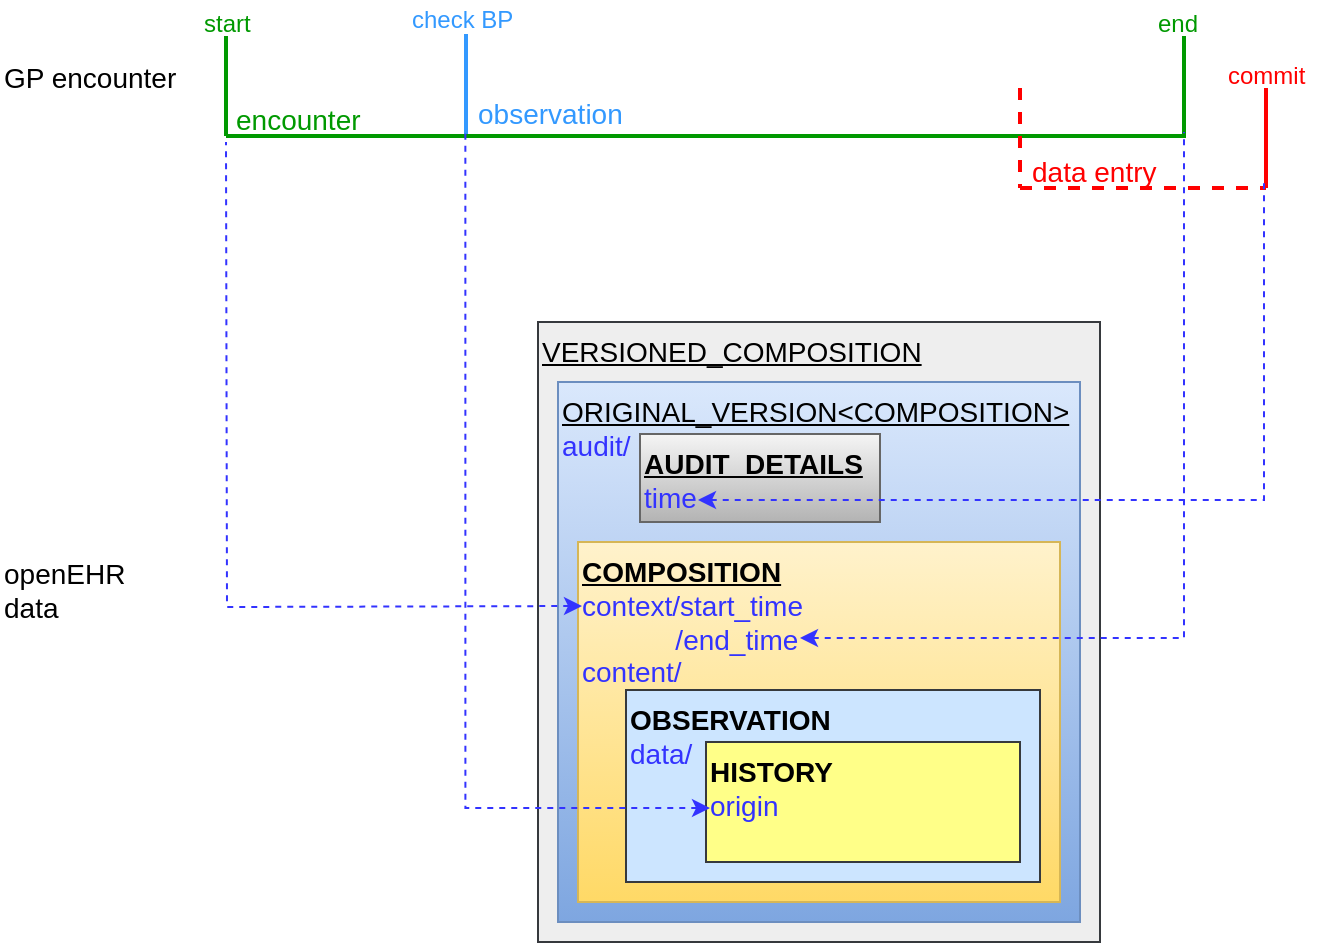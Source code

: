 <mxfile version="12.1.3" type="device" pages="1"><diagram id="17q0zIeaWyp3a5sSstnz" name="Page-1"><mxGraphModel dx="1030" dy="705" grid="1" gridSize="10" guides="1" tooltips="1" connect="1" arrows="1" fold="1" page="1" pageScale="1" pageWidth="1169" pageHeight="827" math="0" shadow="0"><root><mxCell id="0"/><mxCell id="1" parent="0"/><mxCell id="CNwp2tgJj030laKXjyMa-1" value="&lt;u&gt;&lt;span&gt;VERSIONED_COMPOSITION&lt;/span&gt;&lt;/u&gt;&lt;br&gt;" style="rounded=0;whiteSpace=wrap;html=1;fontSize=14;verticalAlign=top;align=left;fillColor=#eeeeee;strokeColor=#36393d;fontStyle=0" parent="1" vertex="1"><mxGeometry x="319" y="250" width="281" height="310" as="geometry"/></mxCell><mxCell id="CNwp2tgJj030laKXjyMa-13" value="" style="endArrow=none;html=1;strokeColor=#009900;strokeWidth=2;" parent="1" edge="1"><mxGeometry width="50" height="50" relative="1" as="geometry"><mxPoint x="163" y="157" as="sourcePoint"/><mxPoint x="643" y="157" as="targetPoint"/></mxGeometry></mxCell><mxCell id="CNwp2tgJj030laKXjyMa-14" value="" style="endArrow=none;html=1;strokeColor=#009900;strokeWidth=2;" parent="1" edge="1"><mxGeometry width="50" height="50" relative="1" as="geometry"><mxPoint x="163" y="107" as="sourcePoint"/><mxPoint x="163" y="157" as="targetPoint"/></mxGeometry></mxCell><mxCell id="CNwp2tgJj030laKXjyMa-15" value="" style="endArrow=none;html=1;strokeColor=#009900;strokeWidth=2;" parent="1" edge="1"><mxGeometry width="50" height="50" relative="1" as="geometry"><mxPoint x="642" y="107" as="sourcePoint"/><mxPoint x="642" y="157" as="targetPoint"/></mxGeometry></mxCell><mxCell id="CNwp2tgJj030laKXjyMa-17" value="" style="endArrow=none;html=1;strokeColor=#3399FF;strokeWidth=2;" parent="1" edge="1"><mxGeometry width="50" height="50" relative="1" as="geometry"><mxPoint x="283" y="106" as="sourcePoint"/><mxPoint x="283" y="156" as="targetPoint"/></mxGeometry></mxCell><mxCell id="CNwp2tgJj030laKXjyMa-19" value="encounter" style="text;html=1;resizable=0;points=[];autosize=1;align=left;verticalAlign=top;spacingTop=-4;fontColor=#009900;fontSize=14;" parent="1" vertex="1"><mxGeometry x="166" y="138" width="70" height="20" as="geometry"/></mxCell><mxCell id="CNwp2tgJj030laKXjyMa-20" value="observation" style="text;html=1;resizable=0;points=[];autosize=1;align=left;verticalAlign=top;spacingTop=-4;fontColor=#3399FF;fontSize=14;" parent="1" vertex="1"><mxGeometry x="287" y="135" width="80" height="20" as="geometry"/></mxCell><mxCell id="CNwp2tgJj030laKXjyMa-21" value="start" style="text;html=1;resizable=0;points=[];autosize=1;align=left;verticalAlign=top;spacingTop=-4;fontColor=#009900;" parent="1" vertex="1"><mxGeometry x="150" y="91" width="40" height="20" as="geometry"/></mxCell><mxCell id="CNwp2tgJj030laKXjyMa-22" value="end" style="text;html=1;resizable=0;points=[];autosize=1;align=left;verticalAlign=top;spacingTop=-4;fontColor=#009900;" parent="1" vertex="1"><mxGeometry x="627" y="91" width="40" height="20" as="geometry"/></mxCell><mxCell id="CNwp2tgJj030laKXjyMa-23" value="check BP" style="text;html=1;resizable=0;points=[];autosize=1;align=left;verticalAlign=top;spacingTop=-4;fontColor=#3399FF;" parent="1" vertex="1"><mxGeometry x="254" y="89" width="70" height="20" as="geometry"/></mxCell><mxCell id="CNwp2tgJj030laKXjyMa-27" value="" style="endArrow=none;html=1;strokeColor=#FF0000;strokeWidth=2;dashed=1;" parent="1" edge="1"><mxGeometry width="50" height="50" relative="1" as="geometry"><mxPoint x="560" y="183" as="sourcePoint"/><mxPoint x="683" y="183" as="targetPoint"/></mxGeometry></mxCell><mxCell id="CNwp2tgJj030laKXjyMa-28" value="" style="endArrow=none;html=1;strokeColor=#FF0000;strokeWidth=2;dashed=1;" parent="1" edge="1"><mxGeometry width="50" height="50" relative="1" as="geometry"><mxPoint x="560" y="133" as="sourcePoint"/><mxPoint x="560" y="183" as="targetPoint"/></mxGeometry></mxCell><mxCell id="CNwp2tgJj030laKXjyMa-29" value="" style="endArrow=none;html=1;strokeColor=#FF0000;strokeWidth=2;" parent="1" edge="1"><mxGeometry width="50" height="50" relative="1" as="geometry"><mxPoint x="683" y="133" as="sourcePoint"/><mxPoint x="683" y="183" as="targetPoint"/><Array as="points"><mxPoint x="683" y="163"/></Array></mxGeometry></mxCell><mxCell id="CNwp2tgJj030laKXjyMa-30" value="data entry" style="text;html=1;resizable=0;points=[];autosize=1;align=left;verticalAlign=top;spacingTop=-4;fontColor=#FF0000;fontSize=14;dashed=1;" parent="1" vertex="1"><mxGeometry x="564" y="164" width="80" height="20" as="geometry"/></mxCell><mxCell id="CNwp2tgJj030laKXjyMa-31" value="commit" style="text;html=1;resizable=0;points=[];autosize=1;align=left;verticalAlign=top;spacingTop=-4;fontColor=#FF0000;" parent="1" vertex="1"><mxGeometry x="662" y="117" width="50" height="20" as="geometry"/></mxCell><mxCell id="CNwp2tgJj030laKXjyMa-10" value="&lt;u&gt;&lt;span&gt;ORIGINAL_VERSION&amp;lt;COMPOSITION&amp;gt;&lt;/span&gt;&lt;br&gt;&lt;/u&gt;&lt;font color=&quot;#3333ff&quot;&gt;audit/&lt;/font&gt;" style="rounded=0;whiteSpace=wrap;html=1;fontSize=14;verticalAlign=top;align=left;fillColor=#dae8fc;strokeColor=#6c8ebf;gradientColor=#7ea6e0;fontStyle=0" parent="1" vertex="1"><mxGeometry x="329" y="280" width="261" height="270" as="geometry"/></mxCell><mxCell id="CNwp2tgJj030laKXjyMa-11" value="&lt;u style=&quot;font-weight: bold&quot;&gt;COMPOSITION&lt;br&gt;&lt;/u&gt;&lt;font color=&quot;#3333ff&quot;&gt;context/start_time&lt;br&gt;&amp;nbsp; &amp;nbsp; &amp;nbsp; &amp;nbsp; &amp;nbsp; &amp;nbsp; /end_time&lt;br&gt;content/&amp;nbsp;&lt;br&gt;&lt;/font&gt;" style="rounded=0;whiteSpace=wrap;html=1;fontSize=14;verticalAlign=top;align=left;fillColor=#fff2cc;strokeColor=#d6b656;gradientColor=#ffd966;" parent="1" vertex="1"><mxGeometry x="339" y="360" width="241" height="180" as="geometry"/></mxCell><mxCell id="CNwp2tgJj030laKXjyMa-12" value="&lt;u&gt;AUDIT_DETAILS&lt;/u&gt;&lt;br&gt;&lt;span style=&quot;font-weight: normal&quot;&gt;&lt;font color=&quot;#3333ff&quot;&gt;time&lt;/font&gt;&lt;/span&gt;" style="rounded=0;whiteSpace=wrap;html=1;fontSize=14;verticalAlign=top;align=left;fillColor=#f5f5f5;strokeColor=#666666;gradientColor=#b3b3b3;fontStyle=1" parent="1" vertex="1"><mxGeometry x="370" y="306" width="120" height="44" as="geometry"/></mxCell><mxCell id="CNwp2tgJj030laKXjyMa-32" value="&lt;b&gt;OBSERVATION&lt;/b&gt;&lt;br&gt;&lt;font color=&quot;#3333ff&quot;&gt;data/&lt;br&gt;&lt;/font&gt;" style="rounded=0;whiteSpace=wrap;html=1;fontSize=14;verticalAlign=top;align=left;fillColor=#cce5ff;strokeColor=#36393d;" parent="1" vertex="1"><mxGeometry x="363" y="434" width="207" height="96" as="geometry"/></mxCell><mxCell id="CNwp2tgJj030laKXjyMa-33" value="&lt;b&gt;HISTORY&lt;/b&gt;&lt;br&gt;&lt;font color=&quot;#3333ff&quot;&gt;origin&lt;/font&gt;" style="rounded=0;whiteSpace=wrap;html=1;fontSize=14;verticalAlign=top;align=left;fillColor=#ffff88;strokeColor=#36393d;" parent="1" vertex="1"><mxGeometry x="403" y="460" width="157" height="60" as="geometry"/></mxCell><mxCell id="CNwp2tgJj030laKXjyMa-34" value="GP encounter" style="text;html=1;resizable=0;points=[];autosize=1;align=left;verticalAlign=top;spacingTop=-4;fontSize=14;fontColor=#000000;" parent="1" vertex="1"><mxGeometry x="50" y="117" width="100" height="20" as="geometry"/></mxCell><mxCell id="CNwp2tgJj030laKXjyMa-35" value="openEHR&lt;br&gt;data" style="text;html=1;resizable=0;points=[];autosize=1;align=left;verticalAlign=top;spacingTop=-4;fontSize=14;fontColor=#000000;" parent="1" vertex="1"><mxGeometry x="50" y="365" width="80" height="40" as="geometry"/></mxCell><mxCell id="CNwp2tgJj030laKXjyMa-36" style="edgeStyle=orthogonalEdgeStyle;rounded=0;orthogonalLoop=1;jettySize=auto;html=1;entryX=-0.029;entryY=1.125;entryDx=0;entryDy=0;entryPerimeter=0;strokeColor=#3333FF;strokeWidth=1;fontSize=14;fontColor=#000000;exitX=0.012;exitY=0.169;exitDx=0;exitDy=0;exitPerimeter=0;dashed=1;endArrow=none;endFill=0;startArrow=classic;startFill=1;" parent="1" edge="1"><mxGeometry relative="1" as="geometry"><mxPoint x="341" y="392" as="sourcePoint"/><mxPoint x="163" y="160" as="targetPoint"/></mxGeometry></mxCell><mxCell id="CNwp2tgJj030laKXjyMa-37" style="edgeStyle=orthogonalEdgeStyle;rounded=0;orthogonalLoop=1;jettySize=auto;html=1;strokeColor=#3333FF;strokeWidth=1;fontSize=14;fontColor=#000000;dashed=1;endArrow=none;endFill=0;startArrow=classic;startFill=1;" parent="1" edge="1"><mxGeometry relative="1" as="geometry"><mxPoint x="450" y="408" as="sourcePoint"/><mxPoint x="642" y="155" as="targetPoint"/><Array as="points"><mxPoint x="642" y="408"/></Array></mxGeometry></mxCell><mxCell id="CNwp2tgJj030laKXjyMa-38" style="edgeStyle=orthogonalEdgeStyle;rounded=0;orthogonalLoop=1;jettySize=auto;html=1;strokeColor=#3333FF;strokeWidth=1;fontSize=14;fontColor=#000000;dashed=1;endArrow=none;endFill=0;startArrow=classic;startFill=1;" parent="1" edge="1"><mxGeometry relative="1" as="geometry"><mxPoint x="399" y="339" as="sourcePoint"/><mxPoint x="682" y="180" as="targetPoint"/><Array as="points"><mxPoint x="682" y="339"/></Array></mxGeometry></mxCell><mxCell id="CNwp2tgJj030laKXjyMa-39" style="edgeStyle=orthogonalEdgeStyle;rounded=0;orthogonalLoop=1;jettySize=auto;html=1;strokeColor=#3333FF;strokeWidth=1;fontSize=14;fontColor=#000000;exitX=0;exitY=0.75;exitDx=0;exitDy=0;dashed=1;endArrow=none;endFill=0;startArrow=classic;startFill=1;entryX=-0.054;entryY=1.043;entryDx=0;entryDy=0;entryPerimeter=0;" parent="1" target="CNwp2tgJj030laKXjyMa-20" edge="1"><mxGeometry relative="1" as="geometry"><mxPoint x="405" y="493" as="sourcePoint"/><mxPoint x="260" y="131" as="targetPoint"/><Array as="points"><mxPoint x="282" y="493"/></Array></mxGeometry></mxCell></root></mxGraphModel></diagram></mxfile>
